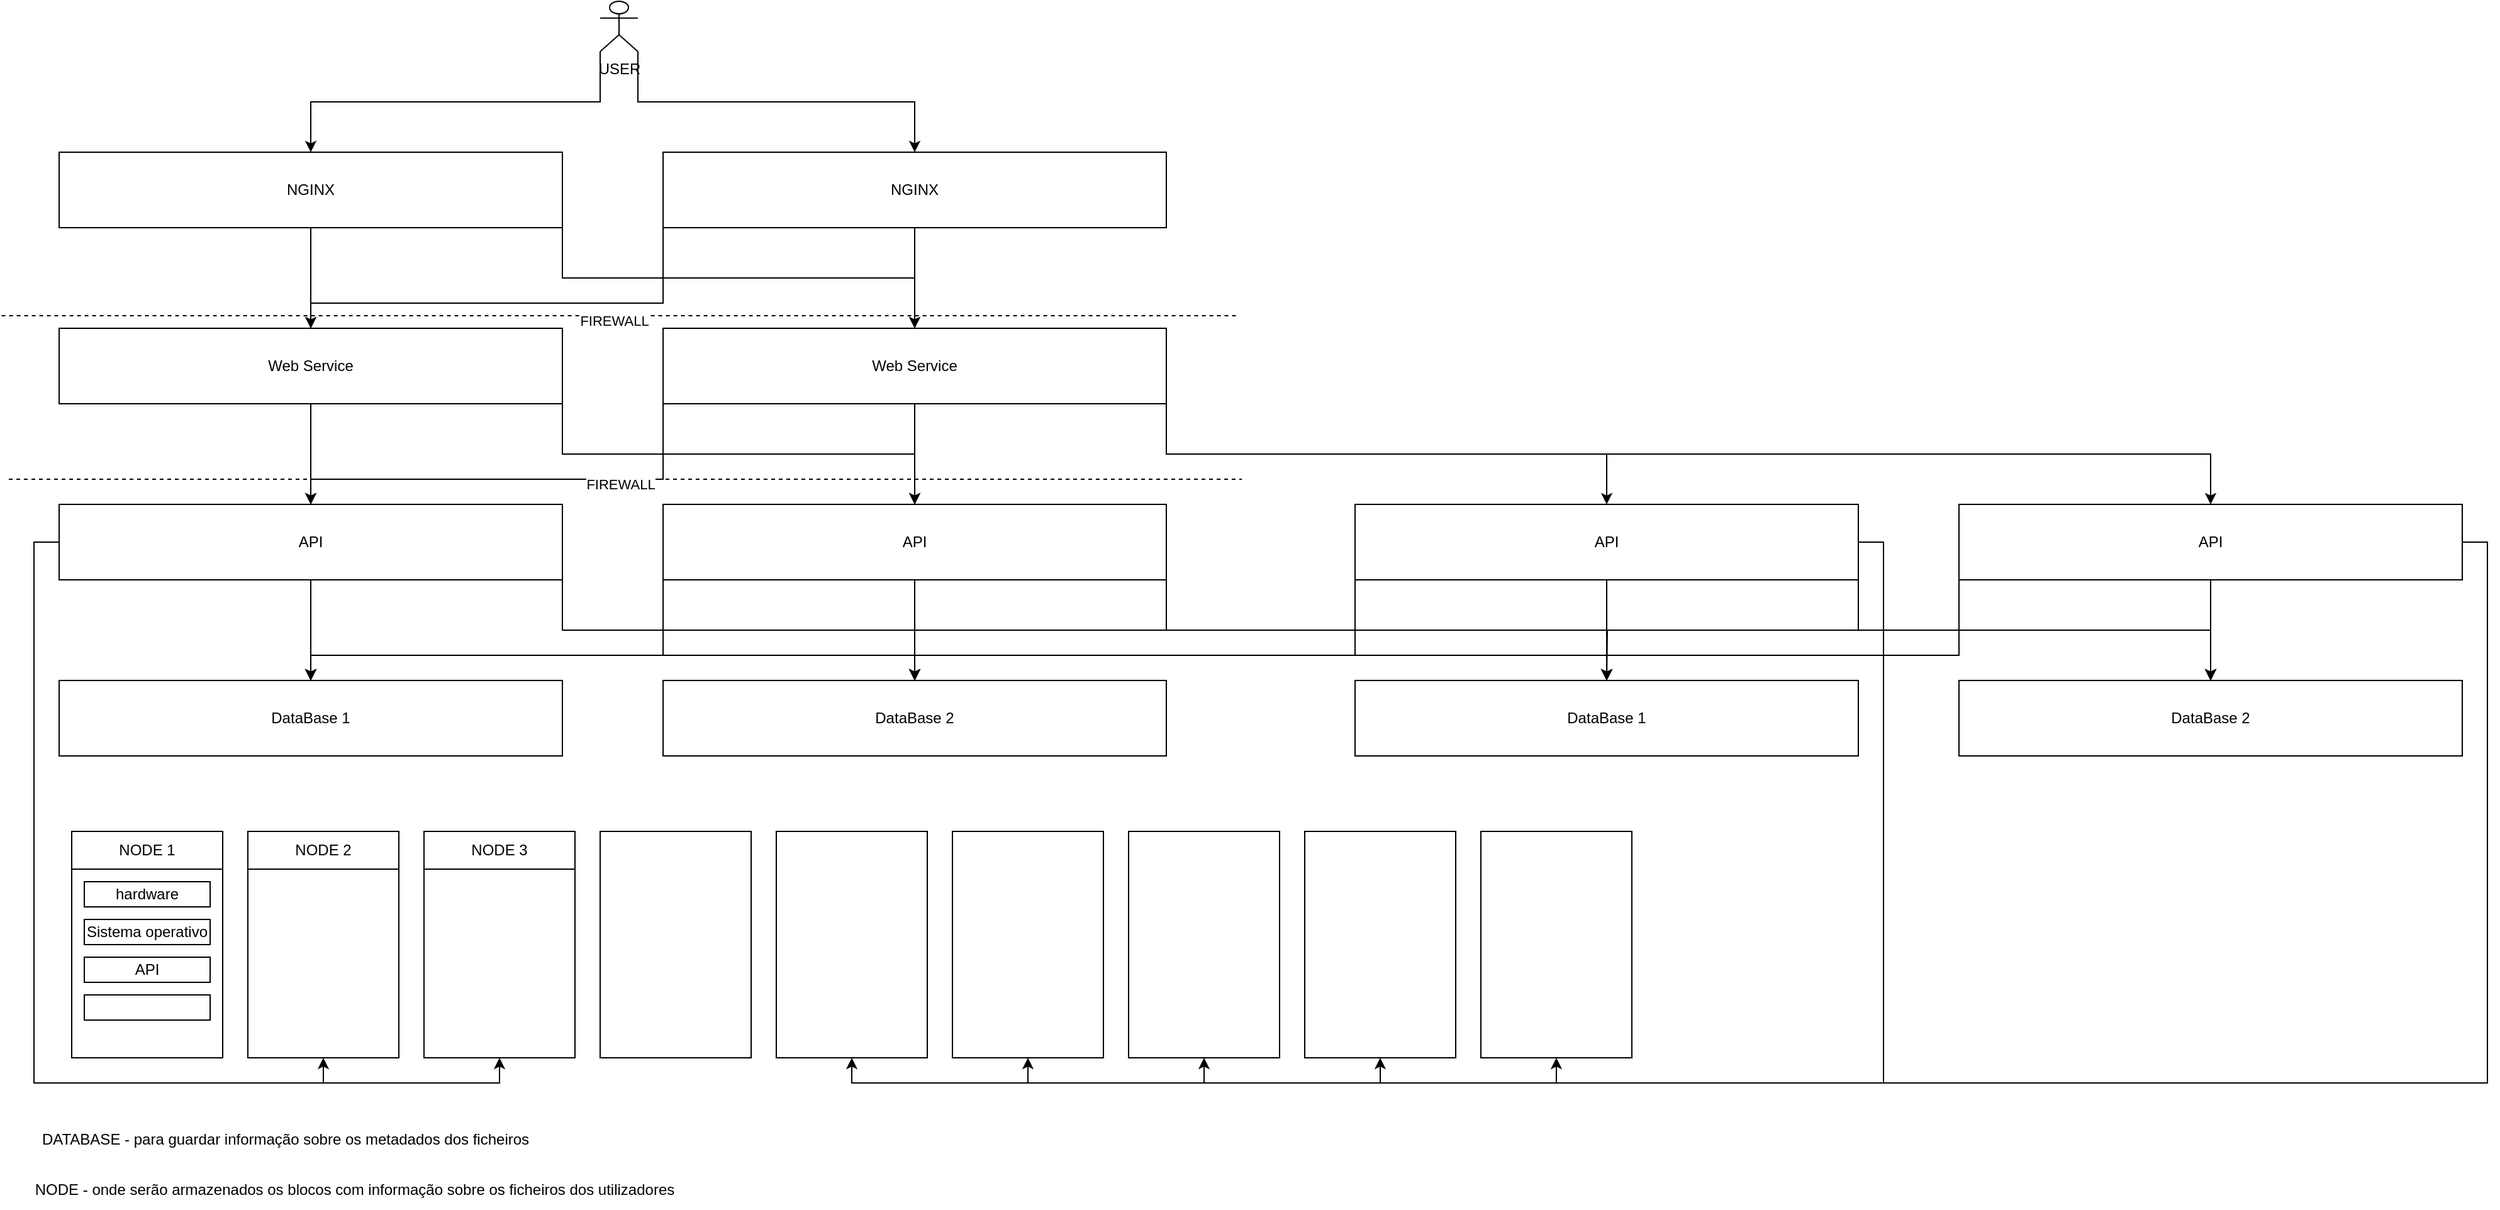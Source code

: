 <mxfile version="24.7.13">
  <diagram name="Página-1" id="SWf02cU8E8wHekjmgpM7">
    <mxGraphModel dx="1619" dy="819" grid="1" gridSize="10" guides="1" tooltips="1" connect="1" arrows="1" fold="1" page="1" pageScale="1" pageWidth="827" pageHeight="1169" math="0" shadow="0">
      <root>
        <mxCell id="0" />
        <mxCell id="1" parent="0" />
        <mxCell id="kr7s3pCepPWFzVEK6p3T-68" style="edgeStyle=orthogonalEdgeStyle;rounded=0;orthogonalLoop=1;jettySize=auto;html=1;exitX=1;exitY=1;exitDx=0;exitDy=0;entryX=0.5;entryY=0;entryDx=0;entryDy=0;" edge="1" parent="1" source="kr7s3pCepPWFzVEK6p3T-45" target="kr7s3pCepPWFzVEK6p3T-67">
          <mxGeometry relative="1" as="geometry" />
        </mxCell>
        <mxCell id="kr7s3pCepPWFzVEK6p3T-72" style="edgeStyle=orthogonalEdgeStyle;rounded=0;orthogonalLoop=1;jettySize=auto;html=1;exitX=0.5;exitY=1;exitDx=0;exitDy=0;" edge="1" parent="1" source="kr7s3pCepPWFzVEK6p3T-45">
          <mxGeometry relative="1" as="geometry">
            <mxPoint x="280" y="340" as="targetPoint" />
          </mxGeometry>
        </mxCell>
        <mxCell id="kr7s3pCepPWFzVEK6p3T-45" value="NGINX" style="rounded=0;whiteSpace=wrap;html=1;" vertex="1" parent="1">
          <mxGeometry x="80" y="200" width="400" height="60" as="geometry" />
        </mxCell>
        <mxCell id="kr7s3pCepPWFzVEK6p3T-69" style="edgeStyle=orthogonalEdgeStyle;rounded=0;orthogonalLoop=1;jettySize=auto;html=1;exitX=0.5;exitY=1;exitDx=0;exitDy=0;" edge="1" parent="1" source="kr7s3pCepPWFzVEK6p3T-46">
          <mxGeometry relative="1" as="geometry">
            <mxPoint x="760" y="340" as="targetPoint" />
          </mxGeometry>
        </mxCell>
        <mxCell id="kr7s3pCepPWFzVEK6p3T-71" style="edgeStyle=orthogonalEdgeStyle;rounded=0;orthogonalLoop=1;jettySize=auto;html=1;exitX=0;exitY=1;exitDx=0;exitDy=0;entryX=0.5;entryY=0;entryDx=0;entryDy=0;" edge="1" parent="1" source="kr7s3pCepPWFzVEK6p3T-46" target="kr7s3pCepPWFzVEK6p3T-70">
          <mxGeometry relative="1" as="geometry">
            <Array as="points">
              <mxPoint x="560" y="320" />
              <mxPoint x="280" y="320" />
            </Array>
          </mxGeometry>
        </mxCell>
        <mxCell id="kr7s3pCepPWFzVEK6p3T-46" value="NGINX" style="rounded=0;whiteSpace=wrap;html=1;" vertex="1" parent="1">
          <mxGeometry x="560" y="200" width="400" height="60" as="geometry" />
        </mxCell>
        <mxCell id="kr7s3pCepPWFzVEK6p3T-65" style="edgeStyle=orthogonalEdgeStyle;rounded=0;orthogonalLoop=1;jettySize=auto;html=1;exitX=1;exitY=1;exitDx=0;exitDy=0;exitPerimeter=0;" edge="1" parent="1" source="kr7s3pCepPWFzVEK6p3T-48" target="kr7s3pCepPWFzVEK6p3T-46">
          <mxGeometry relative="1" as="geometry" />
        </mxCell>
        <mxCell id="kr7s3pCepPWFzVEK6p3T-66" style="edgeStyle=orthogonalEdgeStyle;rounded=0;orthogonalLoop=1;jettySize=auto;html=1;exitX=0;exitY=1;exitDx=0;exitDy=0;exitPerimeter=0;entryX=0.5;entryY=0;entryDx=0;entryDy=0;" edge="1" parent="1" source="kr7s3pCepPWFzVEK6p3T-48" target="kr7s3pCepPWFzVEK6p3T-45">
          <mxGeometry relative="1" as="geometry" />
        </mxCell>
        <mxCell id="kr7s3pCepPWFzVEK6p3T-48" value="USER" style="shape=umlActor;verticalLabelPosition=bottom;verticalAlign=top;html=1;outlineConnect=0;" vertex="1" parent="1">
          <mxGeometry x="510" y="80" width="30" height="40" as="geometry" />
        </mxCell>
        <mxCell id="kr7s3pCepPWFzVEK6p3T-79" style="edgeStyle=orthogonalEdgeStyle;rounded=0;orthogonalLoop=1;jettySize=auto;html=1;exitX=1;exitY=1;exitDx=0;exitDy=0;entryX=0.5;entryY=0;entryDx=0;entryDy=0;" edge="1" parent="1" source="kr7s3pCepPWFzVEK6p3T-59" target="kr7s3pCepPWFzVEK6p3T-74">
          <mxGeometry relative="1" as="geometry" />
        </mxCell>
        <mxCell id="kr7s3pCepPWFzVEK6p3T-81" style="edgeStyle=orthogonalEdgeStyle;rounded=0;orthogonalLoop=1;jettySize=auto;html=1;exitX=0.5;exitY=1;exitDx=0;exitDy=0;" edge="1" parent="1" source="kr7s3pCepPWFzVEK6p3T-59" target="kr7s3pCepPWFzVEK6p3T-73">
          <mxGeometry relative="1" as="geometry" />
        </mxCell>
        <mxCell id="kr7s3pCepPWFzVEK6p3T-109" style="edgeStyle=orthogonalEdgeStyle;rounded=0;orthogonalLoop=1;jettySize=auto;html=1;exitX=0;exitY=0.5;exitDx=0;exitDy=0;entryX=0.5;entryY=1;entryDx=0;entryDy=0;" edge="1" parent="1" source="kr7s3pCepPWFzVEK6p3T-59" target="kr7s3pCepPWFzVEK6p3T-102">
          <mxGeometry relative="1" as="geometry" />
        </mxCell>
        <mxCell id="kr7s3pCepPWFzVEK6p3T-110" style="edgeStyle=orthogonalEdgeStyle;rounded=0;orthogonalLoop=1;jettySize=auto;html=1;exitX=0;exitY=0.5;exitDx=0;exitDy=0;entryX=0.5;entryY=1;entryDx=0;entryDy=0;" edge="1" parent="1" source="kr7s3pCepPWFzVEK6p3T-59" target="kr7s3pCepPWFzVEK6p3T-103">
          <mxGeometry relative="1" as="geometry" />
        </mxCell>
        <mxCell id="kr7s3pCepPWFzVEK6p3T-173" style="edgeStyle=orthogonalEdgeStyle;rounded=0;orthogonalLoop=1;jettySize=auto;html=1;exitX=1;exitY=1;exitDx=0;exitDy=0;" edge="1" parent="1" source="kr7s3pCepPWFzVEK6p3T-59">
          <mxGeometry relative="1" as="geometry">
            <mxPoint x="1310" y="620" as="targetPoint" />
          </mxGeometry>
        </mxCell>
        <mxCell id="kr7s3pCepPWFzVEK6p3T-174" style="edgeStyle=orthogonalEdgeStyle;rounded=0;orthogonalLoop=1;jettySize=auto;html=1;exitX=1;exitY=1;exitDx=0;exitDy=0;entryX=0.5;entryY=0;entryDx=0;entryDy=0;" edge="1" parent="1" source="kr7s3pCepPWFzVEK6p3T-59" target="kr7s3pCepPWFzVEK6p3T-152">
          <mxGeometry relative="1" as="geometry" />
        </mxCell>
        <mxCell id="kr7s3pCepPWFzVEK6p3T-59" value="API" style="rounded=0;whiteSpace=wrap;html=1;" vertex="1" parent="1">
          <mxGeometry x="80" y="480" width="400" height="60" as="geometry" />
        </mxCell>
        <mxCell id="kr7s3pCepPWFzVEK6p3T-80" style="edgeStyle=orthogonalEdgeStyle;rounded=0;orthogonalLoop=1;jettySize=auto;html=1;exitX=0;exitY=1;exitDx=0;exitDy=0;entryX=0.5;entryY=0;entryDx=0;entryDy=0;" edge="1" parent="1" source="kr7s3pCepPWFzVEK6p3T-60" target="kr7s3pCepPWFzVEK6p3T-73">
          <mxGeometry relative="1" as="geometry">
            <Array as="points">
              <mxPoint x="560" y="600" />
              <mxPoint x="280" y="600" />
            </Array>
          </mxGeometry>
        </mxCell>
        <mxCell id="kr7s3pCepPWFzVEK6p3T-82" style="edgeStyle=orthogonalEdgeStyle;rounded=0;orthogonalLoop=1;jettySize=auto;html=1;exitX=0.5;exitY=1;exitDx=0;exitDy=0;entryX=0.5;entryY=0;entryDx=0;entryDy=0;" edge="1" parent="1" source="kr7s3pCepPWFzVEK6p3T-60" target="kr7s3pCepPWFzVEK6p3T-74">
          <mxGeometry relative="1" as="geometry" />
        </mxCell>
        <mxCell id="kr7s3pCepPWFzVEK6p3T-171" style="edgeStyle=orthogonalEdgeStyle;rounded=0;orthogonalLoop=1;jettySize=auto;html=1;exitX=1;exitY=1;exitDx=0;exitDy=0;entryX=0.5;entryY=0;entryDx=0;entryDy=0;" edge="1" parent="1" source="kr7s3pCepPWFzVEK6p3T-60" target="kr7s3pCepPWFzVEK6p3T-151">
          <mxGeometry relative="1" as="geometry" />
        </mxCell>
        <mxCell id="kr7s3pCepPWFzVEK6p3T-172" style="edgeStyle=orthogonalEdgeStyle;rounded=0;orthogonalLoop=1;jettySize=auto;html=1;exitX=1;exitY=1;exitDx=0;exitDy=0;entryX=0.5;entryY=0;entryDx=0;entryDy=0;" edge="1" parent="1" source="kr7s3pCepPWFzVEK6p3T-60" target="kr7s3pCepPWFzVEK6p3T-152">
          <mxGeometry relative="1" as="geometry" />
        </mxCell>
        <mxCell id="kr7s3pCepPWFzVEK6p3T-60" value="API" style="rounded=0;whiteSpace=wrap;html=1;" vertex="1" parent="1">
          <mxGeometry x="560" y="480" width="400" height="60" as="geometry" />
        </mxCell>
        <mxCell id="kr7s3pCepPWFzVEK6p3T-76" style="edgeStyle=orthogonalEdgeStyle;rounded=0;orthogonalLoop=1;jettySize=auto;html=1;exitX=0;exitY=1;exitDx=0;exitDy=0;entryX=0.5;entryY=0;entryDx=0;entryDy=0;" edge="1" parent="1" source="kr7s3pCepPWFzVEK6p3T-67" target="kr7s3pCepPWFzVEK6p3T-59">
          <mxGeometry relative="1" as="geometry">
            <Array as="points">
              <mxPoint x="560" y="460" />
              <mxPoint x="280" y="460" />
            </Array>
          </mxGeometry>
        </mxCell>
        <mxCell id="kr7s3pCepPWFzVEK6p3T-78" style="edgeStyle=orthogonalEdgeStyle;rounded=0;orthogonalLoop=1;jettySize=auto;html=1;exitX=0.5;exitY=1;exitDx=0;exitDy=0;entryX=0.5;entryY=0;entryDx=0;entryDy=0;" edge="1" parent="1" source="kr7s3pCepPWFzVEK6p3T-67" target="kr7s3pCepPWFzVEK6p3T-60">
          <mxGeometry relative="1" as="geometry" />
        </mxCell>
        <mxCell id="kr7s3pCepPWFzVEK6p3T-184" style="edgeStyle=orthogonalEdgeStyle;rounded=0;orthogonalLoop=1;jettySize=auto;html=1;exitX=1;exitY=1;exitDx=0;exitDy=0;entryX=0.5;entryY=0;entryDx=0;entryDy=0;" edge="1" parent="1" source="kr7s3pCepPWFzVEK6p3T-67" target="kr7s3pCepPWFzVEK6p3T-141">
          <mxGeometry relative="1" as="geometry" />
        </mxCell>
        <mxCell id="kr7s3pCepPWFzVEK6p3T-185" style="edgeStyle=orthogonalEdgeStyle;rounded=0;orthogonalLoop=1;jettySize=auto;html=1;exitX=1;exitY=1;exitDx=0;exitDy=0;entryX=0.5;entryY=0;entryDx=0;entryDy=0;" edge="1" parent="1" source="kr7s3pCepPWFzVEK6p3T-67" target="kr7s3pCepPWFzVEK6p3T-144">
          <mxGeometry relative="1" as="geometry" />
        </mxCell>
        <mxCell id="kr7s3pCepPWFzVEK6p3T-67" value="Web Service" style="rounded=0;whiteSpace=wrap;html=1;" vertex="1" parent="1">
          <mxGeometry x="560" y="340" width="400" height="60" as="geometry" />
        </mxCell>
        <mxCell id="kr7s3pCepPWFzVEK6p3T-75" style="edgeStyle=orthogonalEdgeStyle;rounded=0;orthogonalLoop=1;jettySize=auto;html=1;exitX=1;exitY=1;exitDx=0;exitDy=0;entryX=0.5;entryY=0;entryDx=0;entryDy=0;" edge="1" parent="1" source="kr7s3pCepPWFzVEK6p3T-70" target="kr7s3pCepPWFzVEK6p3T-60">
          <mxGeometry relative="1" as="geometry" />
        </mxCell>
        <mxCell id="kr7s3pCepPWFzVEK6p3T-77" style="edgeStyle=orthogonalEdgeStyle;rounded=0;orthogonalLoop=1;jettySize=auto;html=1;exitX=0.5;exitY=1;exitDx=0;exitDy=0;entryX=0.5;entryY=0;entryDx=0;entryDy=0;" edge="1" parent="1" source="kr7s3pCepPWFzVEK6p3T-70" target="kr7s3pCepPWFzVEK6p3T-59">
          <mxGeometry relative="1" as="geometry" />
        </mxCell>
        <mxCell id="kr7s3pCepPWFzVEK6p3T-70" value="Web Service" style="rounded=0;whiteSpace=wrap;html=1;" vertex="1" parent="1">
          <mxGeometry x="80" y="340" width="400" height="60" as="geometry" />
        </mxCell>
        <mxCell id="kr7s3pCepPWFzVEK6p3T-73" value="DataBase 1" style="rounded=0;whiteSpace=wrap;html=1;" vertex="1" parent="1">
          <mxGeometry x="80" y="620" width="400" height="60" as="geometry" />
        </mxCell>
        <mxCell id="kr7s3pCepPWFzVEK6p3T-74" value="DataBase 2" style="rounded=0;whiteSpace=wrap;html=1;" vertex="1" parent="1">
          <mxGeometry x="560" y="620" width="400" height="60" as="geometry" />
        </mxCell>
        <mxCell id="kr7s3pCepPWFzVEK6p3T-101" value="" style="rounded=0;whiteSpace=wrap;html=1;" vertex="1" parent="1">
          <mxGeometry x="90" y="740" width="120" height="180" as="geometry" />
        </mxCell>
        <mxCell id="kr7s3pCepPWFzVEK6p3T-102" value="" style="rounded=0;whiteSpace=wrap;html=1;" vertex="1" parent="1">
          <mxGeometry x="230" y="740" width="120" height="180" as="geometry" />
        </mxCell>
        <mxCell id="kr7s3pCepPWFzVEK6p3T-103" value="" style="rounded=0;whiteSpace=wrap;html=1;" vertex="1" parent="1">
          <mxGeometry x="370" y="740" width="120" height="180" as="geometry" />
        </mxCell>
        <mxCell id="kr7s3pCepPWFzVEK6p3T-105" value="" style="rounded=0;whiteSpace=wrap;html=1;" vertex="1" parent="1">
          <mxGeometry x="510" y="740" width="120" height="180" as="geometry" />
        </mxCell>
        <mxCell id="kr7s3pCepPWFzVEK6p3T-106" value="" style="rounded=0;whiteSpace=wrap;html=1;" vertex="1" parent="1">
          <mxGeometry x="650" y="740" width="120" height="180" as="geometry" />
        </mxCell>
        <mxCell id="kr7s3pCepPWFzVEK6p3T-107" value="" style="rounded=0;whiteSpace=wrap;html=1;" vertex="1" parent="1">
          <mxGeometry x="790" y="740" width="120" height="180" as="geometry" />
        </mxCell>
        <mxCell id="kr7s3pCepPWFzVEK6p3T-113" value="" style="endArrow=none;dashed=1;html=1;rounded=0;" edge="1" parent="1">
          <mxGeometry width="50" height="50" relative="1" as="geometry">
            <mxPoint x="34.29" y="330" as="sourcePoint" />
            <mxPoint x="1015.719" y="330" as="targetPoint" />
          </mxGeometry>
        </mxCell>
        <mxCell id="kr7s3pCepPWFzVEK6p3T-114" value="FIREWALL" style="edgeLabel;html=1;align=center;verticalAlign=middle;resizable=0;points=[];" vertex="1" connectable="0" parent="kr7s3pCepPWFzVEK6p3T-113">
          <mxGeometry x="-0.277" y="-4" relative="1" as="geometry">
            <mxPoint x="131" as="offset" />
          </mxGeometry>
        </mxCell>
        <mxCell id="kr7s3pCepPWFzVEK6p3T-115" value="NODE - onde serão armazenados os blocos com informação sobre os ficheiros dos utilizadores" style="text;html=1;align=center;verticalAlign=middle;whiteSpace=wrap;rounded=0;" vertex="1" parent="1">
          <mxGeometry x="40" y="1010" width="550" height="30" as="geometry" />
        </mxCell>
        <mxCell id="kr7s3pCepPWFzVEK6p3T-116" value="DATABASE - para guardar informação sobre os metadados dos ficheiros" style="text;html=1;align=center;verticalAlign=middle;whiteSpace=wrap;rounded=0;" vertex="1" parent="1">
          <mxGeometry x="60" y="970" width="400" height="30" as="geometry" />
        </mxCell>
        <mxCell id="kr7s3pCepPWFzVEK6p3T-118" value="NODE 1" style="rounded=0;whiteSpace=wrap;html=1;" vertex="1" parent="1">
          <mxGeometry x="90" y="740" width="120" height="30" as="geometry" />
        </mxCell>
        <mxCell id="kr7s3pCepPWFzVEK6p3T-119" value="NODE 2" style="rounded=0;whiteSpace=wrap;html=1;" vertex="1" parent="1">
          <mxGeometry x="230" y="740" width="120" height="30" as="geometry" />
        </mxCell>
        <mxCell id="kr7s3pCepPWFzVEK6p3T-120" value="NODE 3" style="rounded=0;whiteSpace=wrap;html=1;" vertex="1" parent="1">
          <mxGeometry x="370" y="740" width="120" height="30" as="geometry" />
        </mxCell>
        <mxCell id="kr7s3pCepPWFzVEK6p3T-121" value="hardware" style="rounded=0;whiteSpace=wrap;html=1;" vertex="1" parent="1">
          <mxGeometry x="100" y="780" width="100" height="20" as="geometry" />
        </mxCell>
        <mxCell id="kr7s3pCepPWFzVEK6p3T-122" value="Sistema operativo" style="rounded=0;whiteSpace=wrap;html=1;" vertex="1" parent="1">
          <mxGeometry x="100" y="810" width="100" height="20" as="geometry" />
        </mxCell>
        <mxCell id="kr7s3pCepPWFzVEK6p3T-123" value="API" style="rounded=0;whiteSpace=wrap;html=1;" vertex="1" parent="1">
          <mxGeometry x="100" y="840" width="100" height="20" as="geometry" />
        </mxCell>
        <mxCell id="kr7s3pCepPWFzVEK6p3T-124" value="" style="rounded=0;whiteSpace=wrap;html=1;" vertex="1" parent="1">
          <mxGeometry x="100" y="870" width="100" height="20" as="geometry" />
        </mxCell>
        <mxCell id="kr7s3pCepPWFzVEK6p3T-137" style="edgeStyle=orthogonalEdgeStyle;rounded=0;orthogonalLoop=1;jettySize=auto;html=1;exitX=1;exitY=1;exitDx=0;exitDy=0;entryX=0.5;entryY=0;entryDx=0;entryDy=0;" edge="1" parent="1" source="kr7s3pCepPWFzVEK6p3T-141" target="kr7s3pCepPWFzVEK6p3T-152">
          <mxGeometry relative="1" as="geometry" />
        </mxCell>
        <mxCell id="kr7s3pCepPWFzVEK6p3T-138" style="edgeStyle=orthogonalEdgeStyle;rounded=0;orthogonalLoop=1;jettySize=auto;html=1;exitX=0.5;exitY=1;exitDx=0;exitDy=0;" edge="1" parent="1" source="kr7s3pCepPWFzVEK6p3T-141" target="kr7s3pCepPWFzVEK6p3T-151">
          <mxGeometry relative="1" as="geometry" />
        </mxCell>
        <mxCell id="kr7s3pCepPWFzVEK6p3T-175" style="edgeStyle=orthogonalEdgeStyle;rounded=0;orthogonalLoop=1;jettySize=auto;html=1;exitX=0;exitY=1;exitDx=0;exitDy=0;" edge="1" parent="1" source="kr7s3pCepPWFzVEK6p3T-141">
          <mxGeometry relative="1" as="geometry">
            <mxPoint x="760" y="620" as="targetPoint" />
            <Array as="points">
              <mxPoint x="1110" y="600" />
              <mxPoint x="760" y="600" />
            </Array>
          </mxGeometry>
        </mxCell>
        <mxCell id="kr7s3pCepPWFzVEK6p3T-176" style="edgeStyle=orthogonalEdgeStyle;rounded=0;orthogonalLoop=1;jettySize=auto;html=1;exitX=0;exitY=1;exitDx=0;exitDy=0;entryX=0.5;entryY=0;entryDx=0;entryDy=0;" edge="1" parent="1" source="kr7s3pCepPWFzVEK6p3T-141" target="kr7s3pCepPWFzVEK6p3T-73">
          <mxGeometry relative="1" as="geometry">
            <Array as="points">
              <mxPoint x="1110" y="600" />
              <mxPoint x="280" y="600" />
            </Array>
          </mxGeometry>
        </mxCell>
        <mxCell id="kr7s3pCepPWFzVEK6p3T-180" style="edgeStyle=orthogonalEdgeStyle;rounded=0;orthogonalLoop=1;jettySize=auto;html=1;exitX=1;exitY=0.5;exitDx=0;exitDy=0;entryX=0.5;entryY=1;entryDx=0;entryDy=0;" edge="1" parent="1" source="kr7s3pCepPWFzVEK6p3T-141" target="kr7s3pCepPWFzVEK6p3T-169">
          <mxGeometry relative="1" as="geometry" />
        </mxCell>
        <mxCell id="kr7s3pCepPWFzVEK6p3T-181" style="edgeStyle=orthogonalEdgeStyle;rounded=0;orthogonalLoop=1;jettySize=auto;html=1;exitX=1;exitY=0.5;exitDx=0;exitDy=0;entryX=0.5;entryY=1;entryDx=0;entryDy=0;" edge="1" parent="1" source="kr7s3pCepPWFzVEK6p3T-141" target="kr7s3pCepPWFzVEK6p3T-168">
          <mxGeometry relative="1" as="geometry" />
        </mxCell>
        <mxCell id="kr7s3pCepPWFzVEK6p3T-141" value="API" style="rounded=0;whiteSpace=wrap;html=1;" vertex="1" parent="1">
          <mxGeometry x="1110" y="480" width="400" height="60" as="geometry" />
        </mxCell>
        <mxCell id="kr7s3pCepPWFzVEK6p3T-142" style="edgeStyle=orthogonalEdgeStyle;rounded=0;orthogonalLoop=1;jettySize=auto;html=1;exitX=0;exitY=1;exitDx=0;exitDy=0;entryX=0.5;entryY=0;entryDx=0;entryDy=0;" edge="1" parent="1" source="kr7s3pCepPWFzVEK6p3T-144" target="kr7s3pCepPWFzVEK6p3T-151">
          <mxGeometry relative="1" as="geometry">
            <Array as="points">
              <mxPoint x="1590" y="600" />
              <mxPoint x="1310" y="600" />
            </Array>
          </mxGeometry>
        </mxCell>
        <mxCell id="kr7s3pCepPWFzVEK6p3T-143" style="edgeStyle=orthogonalEdgeStyle;rounded=0;orthogonalLoop=1;jettySize=auto;html=1;exitX=0.5;exitY=1;exitDx=0;exitDy=0;entryX=0.5;entryY=0;entryDx=0;entryDy=0;" edge="1" parent="1" source="kr7s3pCepPWFzVEK6p3T-144" target="kr7s3pCepPWFzVEK6p3T-152">
          <mxGeometry relative="1" as="geometry" />
        </mxCell>
        <mxCell id="kr7s3pCepPWFzVEK6p3T-177" style="edgeStyle=orthogonalEdgeStyle;rounded=0;orthogonalLoop=1;jettySize=auto;html=1;exitX=0;exitY=1;exitDx=0;exitDy=0;entryX=0.5;entryY=0;entryDx=0;entryDy=0;" edge="1" parent="1" source="kr7s3pCepPWFzVEK6p3T-144" target="kr7s3pCepPWFzVEK6p3T-73">
          <mxGeometry relative="1" as="geometry">
            <Array as="points">
              <mxPoint x="1590" y="600" />
              <mxPoint x="280" y="600" />
            </Array>
          </mxGeometry>
        </mxCell>
        <mxCell id="kr7s3pCepPWFzVEK6p3T-178" style="edgeStyle=orthogonalEdgeStyle;rounded=0;orthogonalLoop=1;jettySize=auto;html=1;exitX=0;exitY=1;exitDx=0;exitDy=0;" edge="1" parent="1" source="kr7s3pCepPWFzVEK6p3T-144">
          <mxGeometry relative="1" as="geometry">
            <mxPoint x="760" y="620" as="targetPoint" />
            <Array as="points">
              <mxPoint x="1590" y="600" />
              <mxPoint x="760" y="600" />
            </Array>
          </mxGeometry>
        </mxCell>
        <mxCell id="kr7s3pCepPWFzVEK6p3T-182" style="edgeStyle=orthogonalEdgeStyle;rounded=0;orthogonalLoop=1;jettySize=auto;html=1;exitX=1;exitY=0.5;exitDx=0;exitDy=0;entryX=0.5;entryY=1;entryDx=0;entryDy=0;" edge="1" parent="1" source="kr7s3pCepPWFzVEK6p3T-144" target="kr7s3pCepPWFzVEK6p3T-107">
          <mxGeometry relative="1" as="geometry" />
        </mxCell>
        <mxCell id="kr7s3pCepPWFzVEK6p3T-183" style="edgeStyle=orthogonalEdgeStyle;rounded=0;orthogonalLoop=1;jettySize=auto;html=1;exitX=1;exitY=0.5;exitDx=0;exitDy=0;entryX=0.5;entryY=1;entryDx=0;entryDy=0;" edge="1" parent="1" source="kr7s3pCepPWFzVEK6p3T-144" target="kr7s3pCepPWFzVEK6p3T-106">
          <mxGeometry relative="1" as="geometry" />
        </mxCell>
        <mxCell id="kr7s3pCepPWFzVEK6p3T-144" value="API" style="rounded=0;whiteSpace=wrap;html=1;" vertex="1" parent="1">
          <mxGeometry x="1590" y="480" width="400" height="60" as="geometry" />
        </mxCell>
        <mxCell id="kr7s3pCepPWFzVEK6p3T-151" value="DataBase 1" style="rounded=0;whiteSpace=wrap;html=1;" vertex="1" parent="1">
          <mxGeometry x="1110" y="620" width="400" height="60" as="geometry" />
        </mxCell>
        <mxCell id="kr7s3pCepPWFzVEK6p3T-152" value="DataBase 2" style="rounded=0;whiteSpace=wrap;html=1;" vertex="1" parent="1">
          <mxGeometry x="1590" y="620" width="400" height="60" as="geometry" />
        </mxCell>
        <mxCell id="kr7s3pCepPWFzVEK6p3T-168" value="" style="rounded=0;whiteSpace=wrap;html=1;" vertex="1" parent="1">
          <mxGeometry x="930" y="740" width="120" height="180" as="geometry" />
        </mxCell>
        <mxCell id="kr7s3pCepPWFzVEK6p3T-169" value="" style="rounded=0;whiteSpace=wrap;html=1;" vertex="1" parent="1">
          <mxGeometry x="1070" y="740" width="120" height="180" as="geometry" />
        </mxCell>
        <mxCell id="kr7s3pCepPWFzVEK6p3T-170" value="" style="rounded=0;whiteSpace=wrap;html=1;" vertex="1" parent="1">
          <mxGeometry x="1210" y="740" width="120" height="180" as="geometry" />
        </mxCell>
        <mxCell id="kr7s3pCepPWFzVEK6p3T-179" style="edgeStyle=orthogonalEdgeStyle;rounded=0;orthogonalLoop=1;jettySize=auto;html=1;exitX=1;exitY=0.5;exitDx=0;exitDy=0;entryX=0.5;entryY=1;entryDx=0;entryDy=0;" edge="1" parent="1" source="kr7s3pCepPWFzVEK6p3T-141" target="kr7s3pCepPWFzVEK6p3T-170">
          <mxGeometry relative="1" as="geometry">
            <Array as="points">
              <mxPoint x="1530" y="510" />
              <mxPoint x="1530" y="940" />
              <mxPoint x="1270" y="940" />
            </Array>
          </mxGeometry>
        </mxCell>
        <mxCell id="kr7s3pCepPWFzVEK6p3T-186" value="" style="endArrow=none;dashed=1;html=1;rounded=0;" edge="1" parent="1">
          <mxGeometry width="50" height="50" relative="1" as="geometry">
            <mxPoint x="40" y="460" as="sourcePoint" />
            <mxPoint x="1020" y="460" as="targetPoint" />
          </mxGeometry>
        </mxCell>
        <mxCell id="kr7s3pCepPWFzVEK6p3T-187" value="FIREWALL" style="edgeLabel;html=1;align=center;verticalAlign=middle;resizable=0;points=[];" vertex="1" connectable="0" parent="kr7s3pCepPWFzVEK6p3T-186">
          <mxGeometry x="-0.277" y="-4" relative="1" as="geometry">
            <mxPoint x="131" as="offset" />
          </mxGeometry>
        </mxCell>
      </root>
    </mxGraphModel>
  </diagram>
</mxfile>
